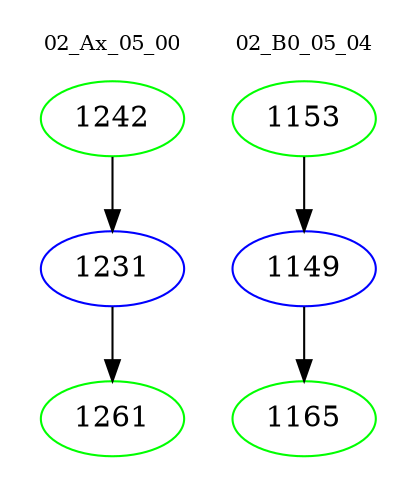 digraph{
subgraph cluster_0 {
color = white
label = "02_Ax_05_00";
fontsize=10;
T0_1242 [label="1242", color="green"]
T0_1242 -> T0_1231 [color="black"]
T0_1231 [label="1231", color="blue"]
T0_1231 -> T0_1261 [color="black"]
T0_1261 [label="1261", color="green"]
}
subgraph cluster_1 {
color = white
label = "02_B0_05_04";
fontsize=10;
T1_1153 [label="1153", color="green"]
T1_1153 -> T1_1149 [color="black"]
T1_1149 [label="1149", color="blue"]
T1_1149 -> T1_1165 [color="black"]
T1_1165 [label="1165", color="green"]
}
}
